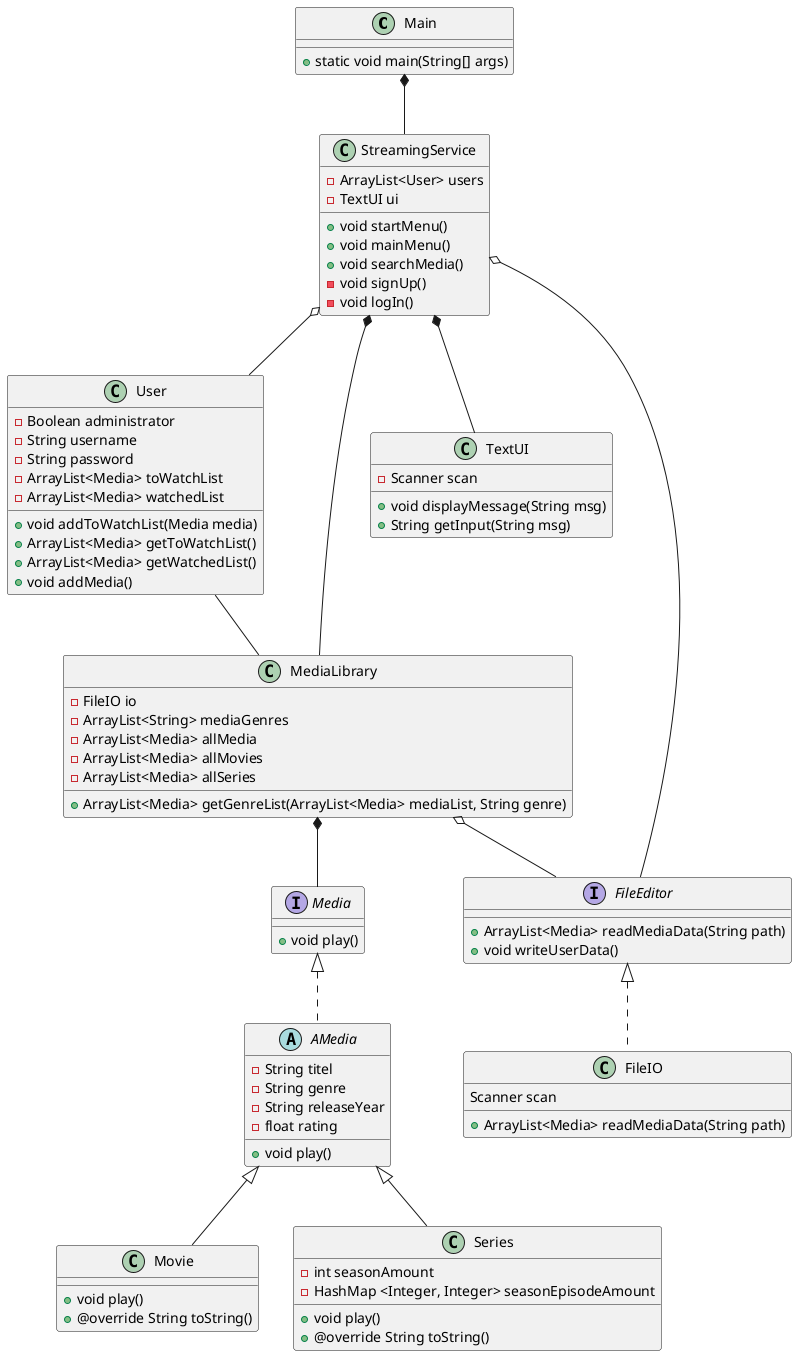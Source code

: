 @startuml
'https://plantuml.com/sequence-diagram

class Main
class StreamingService
class User
interface Media
abstract AMedia
class Movie
class Series
class MediaLibrary
class TextUI
class FileIO
interface FileEditor



AMedia  <|--  Movie
AMedia  <|--  Series
Media <|.- AMedia
FileEditor <|.- FileIO


StreamingService o--  User
StreamingService *-- MediaLibrary
StreamingService *-- TextUI
MediaLibrary *-- Media
MediaLibrary o-- FileEditor
StreamingService o-- FileEditor
User -- MediaLibrary

Main *-- StreamingService

interface Media {
+void play()

}

abstract AMedia {
-String titel
-String genre
-String releaseYear
-float rating
+void play()
}

class Movie{
+void play()
+@override String toString()
}

class Series{
-int seasonAmount
-HashMap <Integer, Integer> seasonEpisodeAmount
+void play()
+@override String toString()
}


class User{
-Boolean administrator
-String username
-String password
-ArrayList<Media> toWatchList
-ArrayList<Media> watchedList

+void addToWatchList(Media media)
+ArrayList<Media> getToWatchList()
+ArrayList<Media> getWatchedList()
+void addMedia()
}

class TextUI{
-Scanner scan

+void displayMessage(String msg)
+String getInput(String msg)

}

class StreamingService{
-ArrayList<User> users
-TextUI ui

+void startMenu()
+void mainMenu()
+void searchMedia()
-void signUp()
-void logIn()


}

class FileIO{
Scanner scan
+ArrayList<Media> readMediaData(String path)
}

class MediaLibrary{
-FileIO io
-ArrayList<String> mediaGenres
-ArrayList<Media> allMedia
-ArrayList<Media> allMovies
-ArrayList<Media> allSeries
+ArrayList<Media> getGenreList(ArrayList<Media> mediaList, String genre)

}

class Main{
+static void main(String[] args)

}

interface FileEditor{
+ArrayList<Media> readMediaData(String path)
+void writeUserData()
}





@enduml